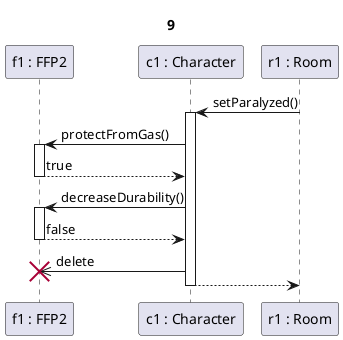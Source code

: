 @startuml ffp2 + lejár az idő
Title 9

participant "f1 : FFP2" as f
participant "c1 : Character" as char
participant "r1 : Room" as sz

sz->char ++: setParalyzed()

char->f ++: protectFromGas()
return true

char->f ++: decreaseDurability()

return false

char->>f !!: delete

char-->sz --: